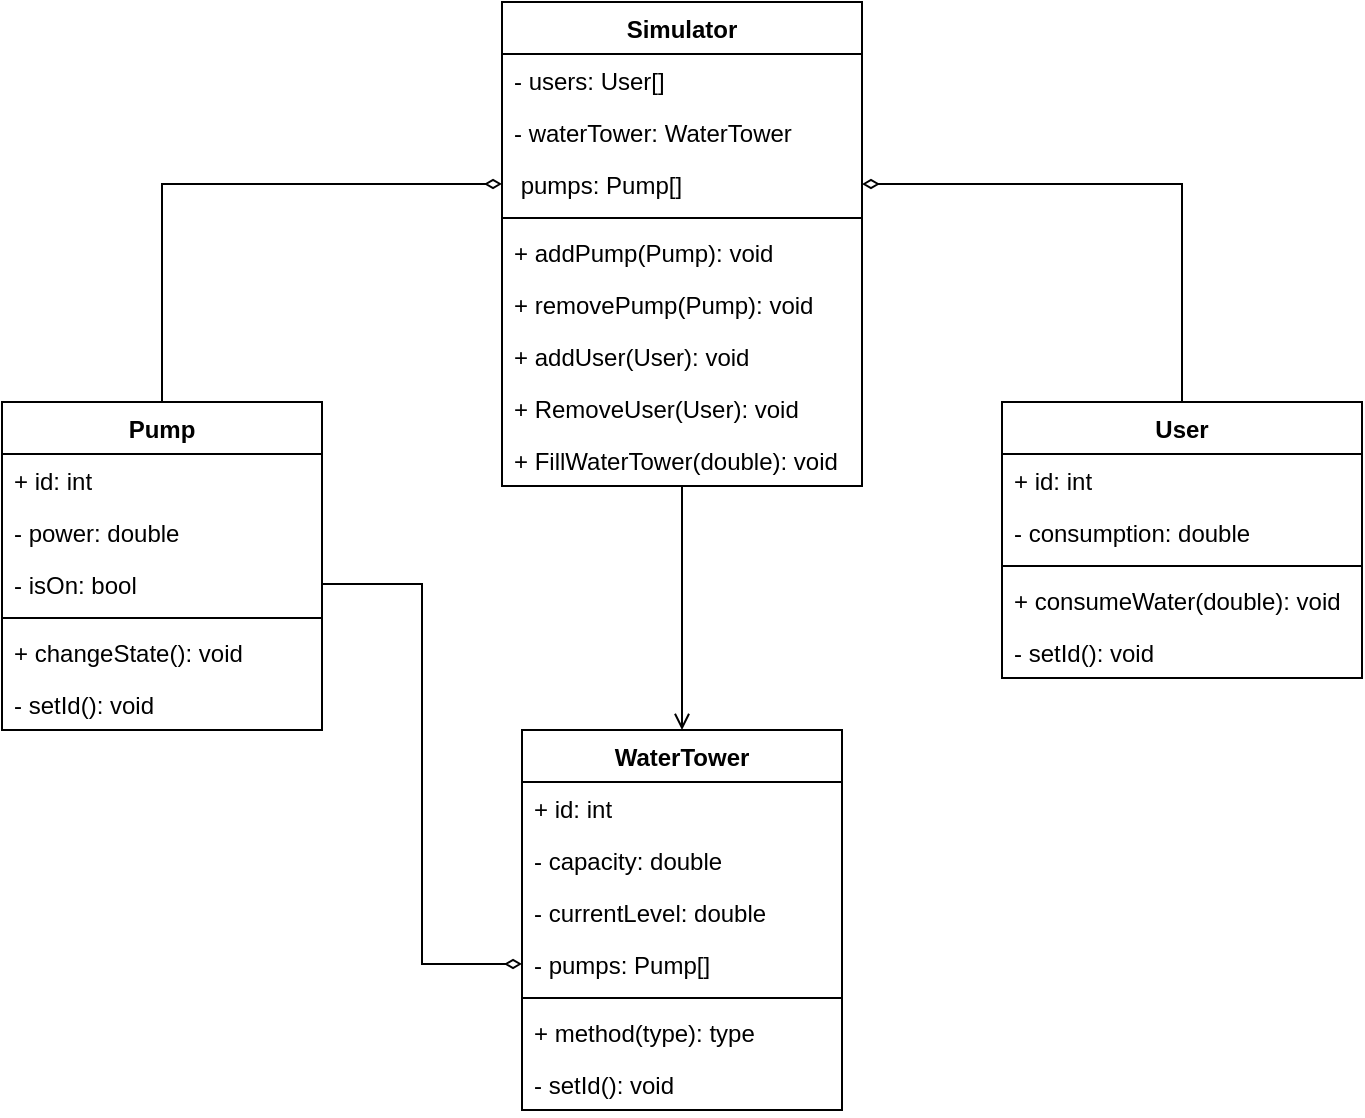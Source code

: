 <mxfile version="21.1.4" type="device">
  <diagram name="Страница 1" id="pKdSmsBbIWxBn0vrsqve">
    <mxGraphModel dx="1194" dy="734" grid="1" gridSize="10" guides="1" tooltips="1" connect="1" arrows="1" fold="1" page="1" pageScale="1" pageWidth="827" pageHeight="1169" math="0" shadow="0">
      <root>
        <mxCell id="0" />
        <mxCell id="1" parent="0" />
        <mxCell id="if1eRcRn_uRlU7ePCiUp-9" value="Pump" style="swimlane;fontStyle=1;align=center;verticalAlign=top;childLayout=stackLayout;horizontal=1;startSize=26;horizontalStack=0;resizeParent=1;resizeParentMax=0;resizeLast=0;collapsible=1;marginBottom=0;whiteSpace=wrap;html=1;" vertex="1" parent="1">
          <mxGeometry x="74" y="360" width="160" height="164" as="geometry">
            <mxRectangle x="130" y="250" width="70" height="30" as="alternateBounds" />
          </mxGeometry>
        </mxCell>
        <mxCell id="if1eRcRn_uRlU7ePCiUp-10" value="+ id: int" style="text;strokeColor=none;fillColor=none;align=left;verticalAlign=top;spacingLeft=4;spacingRight=4;overflow=hidden;rotatable=0;points=[[0,0.5],[1,0.5]];portConstraint=eastwest;whiteSpace=wrap;html=1;" vertex="1" parent="if1eRcRn_uRlU7ePCiUp-9">
          <mxGeometry y="26" width="160" height="26" as="geometry" />
        </mxCell>
        <mxCell id="if1eRcRn_uRlU7ePCiUp-13" value="- power: double" style="text;strokeColor=none;fillColor=none;align=left;verticalAlign=top;spacingLeft=4;spacingRight=4;overflow=hidden;rotatable=0;points=[[0,0.5],[1,0.5]];portConstraint=eastwest;whiteSpace=wrap;html=1;" vertex="1" parent="if1eRcRn_uRlU7ePCiUp-9">
          <mxGeometry y="52" width="160" height="26" as="geometry" />
        </mxCell>
        <mxCell id="if1eRcRn_uRlU7ePCiUp-14" value="- isOn: bool" style="text;strokeColor=none;fillColor=none;align=left;verticalAlign=top;spacingLeft=4;spacingRight=4;overflow=hidden;rotatable=0;points=[[0,0.5],[1,0.5]];portConstraint=eastwest;whiteSpace=wrap;html=1;" vertex="1" parent="if1eRcRn_uRlU7ePCiUp-9">
          <mxGeometry y="78" width="160" height="26" as="geometry" />
        </mxCell>
        <mxCell id="if1eRcRn_uRlU7ePCiUp-11" value="" style="line;strokeWidth=1;fillColor=none;align=left;verticalAlign=middle;spacingTop=-1;spacingLeft=3;spacingRight=3;rotatable=0;labelPosition=right;points=[];portConstraint=eastwest;strokeColor=inherit;" vertex="1" parent="if1eRcRn_uRlU7ePCiUp-9">
          <mxGeometry y="104" width="160" height="8" as="geometry" />
        </mxCell>
        <mxCell id="if1eRcRn_uRlU7ePCiUp-12" value="+ changeState(): void" style="text;strokeColor=none;fillColor=none;align=left;verticalAlign=top;spacingLeft=4;spacingRight=4;overflow=hidden;rotatable=0;points=[[0,0.5],[1,0.5]];portConstraint=eastwest;whiteSpace=wrap;html=1;" vertex="1" parent="if1eRcRn_uRlU7ePCiUp-9">
          <mxGeometry y="112" width="160" height="26" as="geometry" />
        </mxCell>
        <mxCell id="if1eRcRn_uRlU7ePCiUp-38" value="- setId(): void" style="text;strokeColor=none;fillColor=none;align=left;verticalAlign=top;spacingLeft=4;spacingRight=4;overflow=hidden;rotatable=0;points=[[0,0.5],[1,0.5]];portConstraint=eastwest;whiteSpace=wrap;html=1;" vertex="1" parent="if1eRcRn_uRlU7ePCiUp-9">
          <mxGeometry y="138" width="160" height="26" as="geometry" />
        </mxCell>
        <mxCell id="if1eRcRn_uRlU7ePCiUp-15" value="User" style="swimlane;fontStyle=1;align=center;verticalAlign=top;childLayout=stackLayout;horizontal=1;startSize=26;horizontalStack=0;resizeParent=1;resizeParentMax=0;resizeLast=0;collapsible=1;marginBottom=0;whiteSpace=wrap;html=1;" vertex="1" parent="1">
          <mxGeometry x="574" y="360" width="180" height="138" as="geometry" />
        </mxCell>
        <mxCell id="if1eRcRn_uRlU7ePCiUp-16" value="+ id: int" style="text;strokeColor=none;fillColor=none;align=left;verticalAlign=top;spacingLeft=4;spacingRight=4;overflow=hidden;rotatable=0;points=[[0,0.5],[1,0.5]];portConstraint=eastwest;whiteSpace=wrap;html=1;" vertex="1" parent="if1eRcRn_uRlU7ePCiUp-15">
          <mxGeometry y="26" width="180" height="26" as="geometry" />
        </mxCell>
        <mxCell id="if1eRcRn_uRlU7ePCiUp-19" value="- consumption: double" style="text;strokeColor=none;fillColor=none;align=left;verticalAlign=top;spacingLeft=4;spacingRight=4;overflow=hidden;rotatable=0;points=[[0,0.5],[1,0.5]];portConstraint=eastwest;whiteSpace=wrap;html=1;" vertex="1" parent="if1eRcRn_uRlU7ePCiUp-15">
          <mxGeometry y="52" width="180" height="26" as="geometry" />
        </mxCell>
        <mxCell id="if1eRcRn_uRlU7ePCiUp-17" value="" style="line;strokeWidth=1;fillColor=none;align=left;verticalAlign=middle;spacingTop=-1;spacingLeft=3;spacingRight=3;rotatable=0;labelPosition=right;points=[];portConstraint=eastwest;strokeColor=inherit;" vertex="1" parent="if1eRcRn_uRlU7ePCiUp-15">
          <mxGeometry y="78" width="180" height="8" as="geometry" />
        </mxCell>
        <mxCell id="if1eRcRn_uRlU7ePCiUp-18" value="+ consumeWater(double): void" style="text;strokeColor=none;fillColor=none;align=left;verticalAlign=top;spacingLeft=4;spacingRight=4;overflow=hidden;rotatable=0;points=[[0,0.5],[1,0.5]];portConstraint=eastwest;whiteSpace=wrap;html=1;" vertex="1" parent="if1eRcRn_uRlU7ePCiUp-15">
          <mxGeometry y="86" width="180" height="26" as="geometry" />
        </mxCell>
        <mxCell id="if1eRcRn_uRlU7ePCiUp-39" value="- setId(): void" style="text;strokeColor=none;fillColor=none;align=left;verticalAlign=top;spacingLeft=4;spacingRight=4;overflow=hidden;rotatable=0;points=[[0,0.5],[1,0.5]];portConstraint=eastwest;whiteSpace=wrap;html=1;" vertex="1" parent="if1eRcRn_uRlU7ePCiUp-15">
          <mxGeometry y="112" width="180" height="26" as="geometry" />
        </mxCell>
        <mxCell id="if1eRcRn_uRlU7ePCiUp-20" value="WaterTower" style="swimlane;fontStyle=1;align=center;verticalAlign=top;childLayout=stackLayout;horizontal=1;startSize=26;horizontalStack=0;resizeParent=1;resizeParentMax=0;resizeLast=0;collapsible=1;marginBottom=0;whiteSpace=wrap;html=1;" vertex="1" parent="1">
          <mxGeometry x="334" y="524" width="160" height="190" as="geometry" />
        </mxCell>
        <mxCell id="if1eRcRn_uRlU7ePCiUp-21" value="+ id: int" style="text;strokeColor=none;fillColor=none;align=left;verticalAlign=top;spacingLeft=4;spacingRight=4;overflow=hidden;rotatable=0;points=[[0,0.5],[1,0.5]];portConstraint=eastwest;whiteSpace=wrap;html=1;" vertex="1" parent="if1eRcRn_uRlU7ePCiUp-20">
          <mxGeometry y="26" width="160" height="26" as="geometry" />
        </mxCell>
        <mxCell id="if1eRcRn_uRlU7ePCiUp-24" value="- capacity: double" style="text;strokeColor=none;fillColor=none;align=left;verticalAlign=top;spacingLeft=4;spacingRight=4;overflow=hidden;rotatable=0;points=[[0,0.5],[1,0.5]];portConstraint=eastwest;whiteSpace=wrap;html=1;" vertex="1" parent="if1eRcRn_uRlU7ePCiUp-20">
          <mxGeometry y="52" width="160" height="26" as="geometry" />
        </mxCell>
        <mxCell id="if1eRcRn_uRlU7ePCiUp-25" value="- currentLevel: double" style="text;strokeColor=none;fillColor=none;align=left;verticalAlign=top;spacingLeft=4;spacingRight=4;overflow=hidden;rotatable=0;points=[[0,0.5],[1,0.5]];portConstraint=eastwest;whiteSpace=wrap;html=1;" vertex="1" parent="if1eRcRn_uRlU7ePCiUp-20">
          <mxGeometry y="78" width="160" height="26" as="geometry" />
        </mxCell>
        <mxCell id="if1eRcRn_uRlU7ePCiUp-26" value="- pumps: Pump[]" style="text;strokeColor=none;fillColor=none;align=left;verticalAlign=top;spacingLeft=4;spacingRight=4;overflow=hidden;rotatable=0;points=[[0,0.5],[1,0.5]];portConstraint=eastwest;whiteSpace=wrap;html=1;" vertex="1" parent="if1eRcRn_uRlU7ePCiUp-20">
          <mxGeometry y="104" width="160" height="26" as="geometry" />
        </mxCell>
        <mxCell id="if1eRcRn_uRlU7ePCiUp-22" value="" style="line;strokeWidth=1;fillColor=none;align=left;verticalAlign=middle;spacingTop=-1;spacingLeft=3;spacingRight=3;rotatable=0;labelPosition=right;points=[];portConstraint=eastwest;strokeColor=inherit;" vertex="1" parent="if1eRcRn_uRlU7ePCiUp-20">
          <mxGeometry y="130" width="160" height="8" as="geometry" />
        </mxCell>
        <mxCell id="if1eRcRn_uRlU7ePCiUp-23" value="+ method(type): type" style="text;strokeColor=none;fillColor=none;align=left;verticalAlign=top;spacingLeft=4;spacingRight=4;overflow=hidden;rotatable=0;points=[[0,0.5],[1,0.5]];portConstraint=eastwest;whiteSpace=wrap;html=1;" vertex="1" parent="if1eRcRn_uRlU7ePCiUp-20">
          <mxGeometry y="138" width="160" height="26" as="geometry" />
        </mxCell>
        <mxCell id="if1eRcRn_uRlU7ePCiUp-40" value="- setId(): void" style="text;strokeColor=none;fillColor=none;align=left;verticalAlign=top;spacingLeft=4;spacingRight=4;overflow=hidden;rotatable=0;points=[[0,0.5],[1,0.5]];portConstraint=eastwest;whiteSpace=wrap;html=1;" vertex="1" parent="if1eRcRn_uRlU7ePCiUp-20">
          <mxGeometry y="164" width="160" height="26" as="geometry" />
        </mxCell>
        <mxCell id="if1eRcRn_uRlU7ePCiUp-43" style="edgeStyle=orthogonalEdgeStyle;rounded=0;orthogonalLoop=1;jettySize=auto;html=1;endArrow=open;endFill=0;" edge="1" parent="1" source="if1eRcRn_uRlU7ePCiUp-27" target="if1eRcRn_uRlU7ePCiUp-20">
          <mxGeometry relative="1" as="geometry" />
        </mxCell>
        <mxCell id="if1eRcRn_uRlU7ePCiUp-27" value="Simulator" style="swimlane;fontStyle=1;align=center;verticalAlign=top;childLayout=stackLayout;horizontal=1;startSize=26;horizontalStack=0;resizeParent=1;resizeParentMax=0;resizeLast=0;collapsible=1;marginBottom=0;whiteSpace=wrap;html=1;" vertex="1" parent="1">
          <mxGeometry x="324" y="160" width="180" height="242" as="geometry" />
        </mxCell>
        <mxCell id="if1eRcRn_uRlU7ePCiUp-28" value="- users: User[]" style="text;strokeColor=none;fillColor=none;align=left;verticalAlign=top;spacingLeft=4;spacingRight=4;overflow=hidden;rotatable=0;points=[[0,0.5],[1,0.5]];portConstraint=eastwest;whiteSpace=wrap;html=1;" vertex="1" parent="if1eRcRn_uRlU7ePCiUp-27">
          <mxGeometry y="26" width="180" height="26" as="geometry" />
        </mxCell>
        <mxCell id="if1eRcRn_uRlU7ePCiUp-31" value="- waterTower: WaterTower" style="text;strokeColor=none;fillColor=none;align=left;verticalAlign=top;spacingLeft=4;spacingRight=4;overflow=hidden;rotatable=0;points=[[0,0.5],[1,0.5]];portConstraint=eastwest;whiteSpace=wrap;html=1;" vertex="1" parent="if1eRcRn_uRlU7ePCiUp-27">
          <mxGeometry y="52" width="180" height="26" as="geometry" />
        </mxCell>
        <mxCell id="if1eRcRn_uRlU7ePCiUp-33" value="&amp;nbsp;pumps: Pump[]" style="text;strokeColor=none;fillColor=none;align=left;verticalAlign=top;spacingLeft=4;spacingRight=4;overflow=hidden;rotatable=0;points=[[0,0.5],[1,0.5]];portConstraint=eastwest;whiteSpace=wrap;html=1;" vertex="1" parent="if1eRcRn_uRlU7ePCiUp-27">
          <mxGeometry y="78" width="180" height="26" as="geometry" />
        </mxCell>
        <mxCell id="if1eRcRn_uRlU7ePCiUp-29" value="" style="line;strokeWidth=1;fillColor=none;align=left;verticalAlign=middle;spacingTop=-1;spacingLeft=3;spacingRight=3;rotatable=0;labelPosition=right;points=[];portConstraint=eastwest;strokeColor=inherit;" vertex="1" parent="if1eRcRn_uRlU7ePCiUp-27">
          <mxGeometry y="104" width="180" height="8" as="geometry" />
        </mxCell>
        <mxCell id="if1eRcRn_uRlU7ePCiUp-30" value="+ addPump(Pump): void" style="text;strokeColor=none;fillColor=none;align=left;verticalAlign=top;spacingLeft=4;spacingRight=4;overflow=hidden;rotatable=0;points=[[0,0.5],[1,0.5]];portConstraint=eastwest;whiteSpace=wrap;html=1;" vertex="1" parent="if1eRcRn_uRlU7ePCiUp-27">
          <mxGeometry y="112" width="180" height="26" as="geometry" />
        </mxCell>
        <mxCell id="if1eRcRn_uRlU7ePCiUp-34" value="+ removePump(Pump): void" style="text;strokeColor=none;fillColor=none;align=left;verticalAlign=top;spacingLeft=4;spacingRight=4;overflow=hidden;rotatable=0;points=[[0,0.5],[1,0.5]];portConstraint=eastwest;whiteSpace=wrap;html=1;" vertex="1" parent="if1eRcRn_uRlU7ePCiUp-27">
          <mxGeometry y="138" width="180" height="26" as="geometry" />
        </mxCell>
        <mxCell id="if1eRcRn_uRlU7ePCiUp-35" value="+ addUser(User): void" style="text;strokeColor=none;fillColor=none;align=left;verticalAlign=top;spacingLeft=4;spacingRight=4;overflow=hidden;rotatable=0;points=[[0,0.5],[1,0.5]];portConstraint=eastwest;whiteSpace=wrap;html=1;" vertex="1" parent="if1eRcRn_uRlU7ePCiUp-27">
          <mxGeometry y="164" width="180" height="26" as="geometry" />
        </mxCell>
        <mxCell id="if1eRcRn_uRlU7ePCiUp-36" value="+ RemoveUser(User): void" style="text;strokeColor=none;fillColor=none;align=left;verticalAlign=top;spacingLeft=4;spacingRight=4;overflow=hidden;rotatable=0;points=[[0,0.5],[1,0.5]];portConstraint=eastwest;whiteSpace=wrap;html=1;" vertex="1" parent="if1eRcRn_uRlU7ePCiUp-27">
          <mxGeometry y="190" width="180" height="26" as="geometry" />
        </mxCell>
        <mxCell id="if1eRcRn_uRlU7ePCiUp-37" value="+ FillWaterTower(double): void" style="text;strokeColor=none;fillColor=none;align=left;verticalAlign=top;spacingLeft=4;spacingRight=4;overflow=hidden;rotatable=0;points=[[0,0.5],[1,0.5]];portConstraint=eastwest;whiteSpace=wrap;html=1;" vertex="1" parent="if1eRcRn_uRlU7ePCiUp-27">
          <mxGeometry y="216" width="180" height="26" as="geometry" />
        </mxCell>
        <mxCell id="if1eRcRn_uRlU7ePCiUp-41" style="edgeStyle=orthogonalEdgeStyle;rounded=0;orthogonalLoop=1;jettySize=auto;html=1;exitX=1;exitY=0.5;exitDx=0;exitDy=0;entryX=0.5;entryY=0;entryDx=0;entryDy=0;endArrow=none;endFill=0;startArrow=diamondThin;startFill=0;" edge="1" parent="1" source="if1eRcRn_uRlU7ePCiUp-33" target="if1eRcRn_uRlU7ePCiUp-15">
          <mxGeometry relative="1" as="geometry" />
        </mxCell>
        <mxCell id="if1eRcRn_uRlU7ePCiUp-42" style="edgeStyle=orthogonalEdgeStyle;rounded=0;orthogonalLoop=1;jettySize=auto;html=1;entryX=0.5;entryY=0;entryDx=0;entryDy=0;endArrow=none;endFill=0;startArrow=diamondThin;startFill=0;jumpSize=6;" edge="1" parent="1" source="if1eRcRn_uRlU7ePCiUp-33" target="if1eRcRn_uRlU7ePCiUp-9">
          <mxGeometry relative="1" as="geometry" />
        </mxCell>
        <mxCell id="if1eRcRn_uRlU7ePCiUp-44" style="edgeStyle=orthogonalEdgeStyle;rounded=0;orthogonalLoop=1;jettySize=auto;html=1;entryX=1;entryY=0.5;entryDx=0;entryDy=0;startArrow=diamondThin;startFill=0;endArrow=none;endFill=0;" edge="1" parent="1" source="if1eRcRn_uRlU7ePCiUp-26" target="if1eRcRn_uRlU7ePCiUp-14">
          <mxGeometry relative="1" as="geometry" />
        </mxCell>
      </root>
    </mxGraphModel>
  </diagram>
</mxfile>
